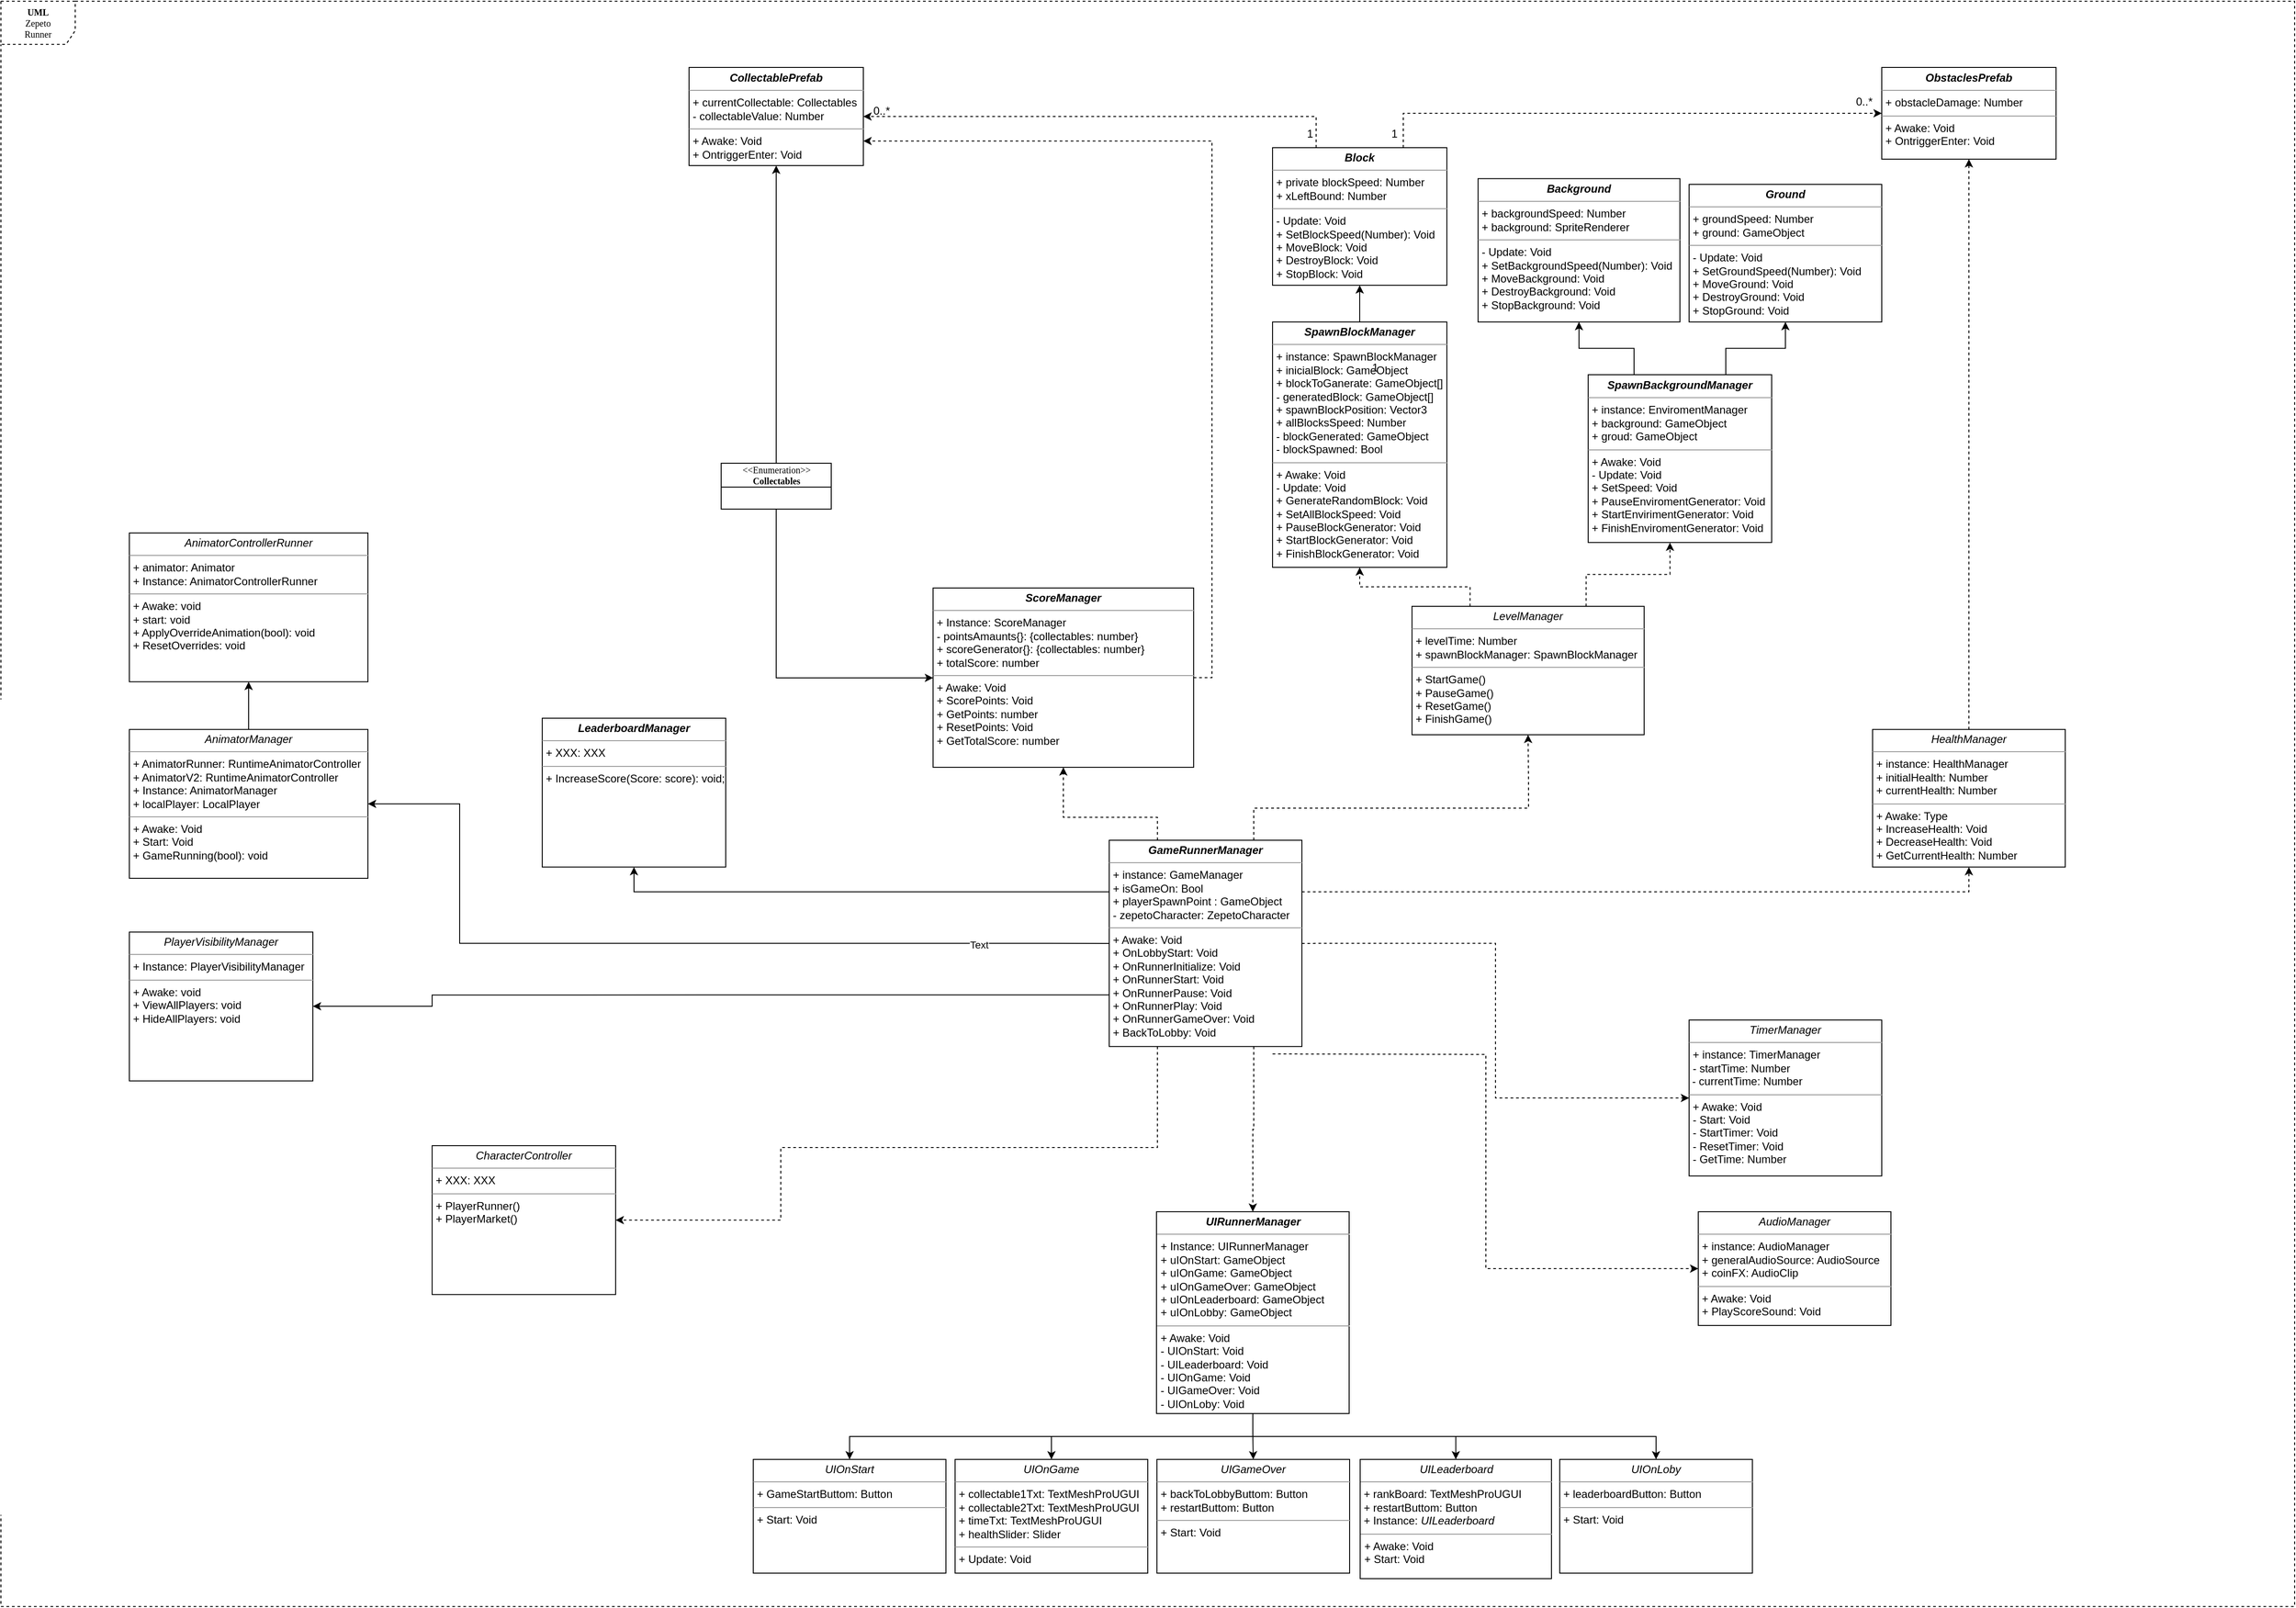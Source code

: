 <mxfile version="23.1.1" type="github">
  <diagram name="Page-1" id="c4acf3e9-155e-7222-9cf6-157b1a14988f">
    <mxGraphModel dx="-1710" dy="1550" grid="1" gridSize="10" guides="1" tooltips="1" connect="1" arrows="1" fold="1" page="1" pageScale="1" pageWidth="850" pageHeight="1100" background="none" math="0" shadow="0">
      <root>
        <mxCell id="0" />
        <mxCell id="1" parent="0" />
        <mxCell id="GupG032LTICQ5mWg50Us-48" value="&lt;b&gt;&lt;font style=&quot;font-size: 10px;&quot;&gt;UML&lt;/font&gt;&lt;/b&gt;&lt;br&gt;Zepeto&lt;br&gt;Runner" style="shape=umlFrame;whiteSpace=wrap;html=1;rounded=0;shadow=0;comic=0;labelBackgroundColor=none;strokeWidth=1;fontFamily=Verdana;fontSize=10;align=center;width=81;height=47;dashed=1;" parent="1" vertex="1">
          <mxGeometry x="3180" y="-589.63" width="2500" height="1750" as="geometry" />
        </mxCell>
        <mxCell id="GupG032LTICQ5mWg50Us-103" style="edgeStyle=orthogonalEdgeStyle;rounded=0;orthogonalLoop=1;jettySize=auto;html=1;exitX=0.5;exitY=0;exitDx=0;exitDy=0;entryX=0.5;entryY=1;entryDx=0;entryDy=0;" parent="1" source="GupG032LTICQ5mWg50Us-50" target="GupG032LTICQ5mWg50Us-51" edge="1">
          <mxGeometry relative="1" as="geometry" />
        </mxCell>
        <mxCell id="GupG032LTICQ5mWg50Us-50" value="&lt;p style=&quot;margin:0px;margin-top:4px;text-align:center;&quot;&gt;&lt;i&gt;&lt;b&gt;SpawnBlockManager&lt;/b&gt;&lt;/i&gt;&lt;/p&gt;&lt;hr size=&quot;1&quot;&gt;&lt;p style=&quot;margin:0px;margin-left:4px;&quot;&gt;+ instance: SpawnBlockManager&lt;br&gt;+ inicialBlock: GameObject&lt;/p&gt;&lt;p style=&quot;margin:0px;margin-left:4px;&quot;&gt;+ blockToGanerate: GameObject[]&lt;/p&gt;&lt;p style=&quot;margin:0px;margin-left:4px;&quot;&gt;- generatedBlock: GameObject[]&lt;/p&gt;&lt;p style=&quot;margin:0px;margin-left:4px;&quot;&gt;+ spawnBlockPosition: Vector3&lt;/p&gt;&lt;p style=&quot;margin:0px;margin-left:4px;&quot;&gt;+ allBlocksSpeed: Number&lt;/p&gt;&lt;p style=&quot;margin:0px;margin-left:4px;&quot;&gt;- blockGenerated: GameObject&lt;/p&gt;&lt;p style=&quot;margin:0px;margin-left:4px;&quot;&gt;- blockSpawned: Bool&lt;/p&gt;&lt;hr size=&quot;1&quot;&gt;&lt;p style=&quot;margin:0px;margin-left:4px;&quot;&gt;+ Awake: Void&lt;/p&gt;&lt;p style=&quot;margin:0px;margin-left:4px;&quot;&gt;- Update: Void&lt;/p&gt;&lt;p style=&quot;margin:0px;margin-left:4px;&quot;&gt;+ GenerateRandomBlock: Void&lt;/p&gt;&lt;p style=&quot;margin:0px;margin-left:4px;&quot;&gt;+ SetAllBlockSpeed: Void&lt;br&gt;+ PauseBlockGenerator: Void&lt;/p&gt;&lt;p style=&quot;margin:0px;margin-left:4px;&quot;&gt;+ StartBlockGenerator: Void&lt;/p&gt;&lt;p style=&quot;margin:0px;margin-left:4px;&quot;&gt;+ FinishBlockGenerator: Void&lt;/p&gt;" style="verticalAlign=top;align=left;overflow=fill;fontSize=12;fontFamily=Helvetica;html=1;rounded=0;shadow=0;comic=0;labelBackgroundColor=none;strokeWidth=1" parent="1" vertex="1">
          <mxGeometry x="4566" y="-240" width="190" height="267.5" as="geometry" />
        </mxCell>
        <mxCell id="GupG032LTICQ5mWg50Us-51" value="&lt;p style=&quot;margin:0px;margin-top:4px;text-align:center;&quot;&gt;&lt;i&gt;&lt;b&gt;Block&lt;/b&gt;&lt;/i&gt;&lt;/p&gt;&lt;hr size=&quot;1&quot;&gt;&lt;p style=&quot;margin:0px;margin-left:4px;&quot;&gt;+ private blockSpeed: Number&lt;/p&gt;&lt;p style=&quot;margin:0px;margin-left:4px;&quot;&gt;+ xLeftBound: Number&lt;/p&gt;&lt;hr size=&quot;1&quot;&gt;&lt;p style=&quot;margin:0px;margin-left:4px;&quot;&gt;- Update: Void&lt;br&gt;+ SetBlockSpeed(Number): Void&lt;/p&gt;&lt;p style=&quot;margin:0px;margin-left:4px;&quot;&gt;+ MoveBlock: Void&lt;/p&gt;&lt;p style=&quot;margin:0px;margin-left:4px;&quot;&gt;+ DestroyBlock: Void&lt;/p&gt;&lt;p style=&quot;margin:0px;margin-left:4px;&quot;&gt;+ StopBlock: Void&lt;/p&gt;" style="verticalAlign=top;align=left;overflow=fill;fontSize=12;fontFamily=Helvetica;html=1;rounded=0;shadow=0;comic=0;labelBackgroundColor=none;strokeWidth=1" parent="1" vertex="1">
          <mxGeometry x="4566" y="-430" width="190" height="150" as="geometry" />
        </mxCell>
        <mxCell id="GupG032LTICQ5mWg50Us-52" style="edgeStyle=orthogonalEdgeStyle;rounded=0;orthogonalLoop=1;jettySize=auto;html=1;entryX=0.5;entryY=1;entryDx=0;entryDy=0;exitX=0.25;exitY=0;exitDx=0;exitDy=0;horizontal=1;dashed=1;" parent="1" source="GupG032LTICQ5mWg50Us-60" target="GupG032LTICQ5mWg50Us-61" edge="1">
          <mxGeometry relative="1" as="geometry">
            <mxPoint x="4392.5" y="384.5" as="targetPoint" />
            <Array as="points">
              <mxPoint x="4441" y="300" />
              <mxPoint x="4338" y="300" />
            </Array>
          </mxGeometry>
        </mxCell>
        <mxCell id="GupG032LTICQ5mWg50Us-53" style="edgeStyle=orthogonalEdgeStyle;rounded=0;orthogonalLoop=1;jettySize=auto;html=1;horizontal=1;dashed=1;exitX=1;exitY=0.5;exitDx=0;exitDy=0;" parent="1" source="GupG032LTICQ5mWg50Us-60" target="GupG032LTICQ5mWg50Us-66" edge="1">
          <mxGeometry relative="1" as="geometry" />
        </mxCell>
        <mxCell id="GupG032LTICQ5mWg50Us-54" style="edgeStyle=orthogonalEdgeStyle;rounded=0;orthogonalLoop=1;jettySize=auto;html=1;exitX=1;exitY=0.25;exitDx=0;exitDy=0;horizontal=1;dashed=1;entryX=0.5;entryY=1;entryDx=0;entryDy=0;" parent="1" source="GupG032LTICQ5mWg50Us-60" target="GupG032LTICQ5mWg50Us-72" edge="1">
          <mxGeometry relative="1" as="geometry" />
        </mxCell>
        <mxCell id="GupG032LTICQ5mWg50Us-55" style="edgeStyle=orthogonalEdgeStyle;rounded=0;orthogonalLoop=1;jettySize=auto;html=1;horizontal=1;dashed=1;exitX=1;exitY=0.75;exitDx=0;exitDy=0;entryX=0;entryY=0.5;entryDx=0;entryDy=0;" parent="1" target="GupG032LTICQ5mWg50Us-67" edge="1">
          <mxGeometry relative="1" as="geometry">
            <mxPoint x="4566" y="558.0" as="sourcePoint" />
            <mxPoint x="4998" y="789.88" as="targetPoint" />
            <Array as="points" />
          </mxGeometry>
        </mxCell>
        <mxCell id="GupG032LTICQ5mWg50Us-56" style="edgeStyle=orthogonalEdgeStyle;rounded=0;orthogonalLoop=1;jettySize=auto;html=1;horizontal=1;dashed=1;exitX=0.75;exitY=1;exitDx=0;exitDy=0;" parent="1" source="GupG032LTICQ5mWg50Us-60" target="GupG032LTICQ5mWg50Us-65" edge="1">
          <mxGeometry relative="1" as="geometry" />
        </mxCell>
        <mxCell id="GupG032LTICQ5mWg50Us-57" style="edgeStyle=orthogonalEdgeStyle;rounded=0;orthogonalLoop=1;jettySize=auto;html=1;exitX=0.75;exitY=0;exitDx=0;exitDy=0;entryX=0.446;entryY=1.001;entryDx=0;entryDy=0;dashed=1;entryPerimeter=0;" parent="1" source="GupG032LTICQ5mWg50Us-92" target="GupG032LTICQ5mWg50Us-82" edge="1">
          <mxGeometry relative="1" as="geometry" />
        </mxCell>
        <mxCell id="GupG032LTICQ5mWg50Us-59" style="edgeStyle=orthogonalEdgeStyle;rounded=0;orthogonalLoop=1;jettySize=auto;html=1;entryX=0.5;entryY=1;entryDx=0;entryDy=0;dashed=1;exitX=0.75;exitY=0;exitDx=0;exitDy=0;" parent="1" source="GupG032LTICQ5mWg50Us-60" target="GupG032LTICQ5mWg50Us-92" edge="1">
          <mxGeometry relative="1" as="geometry">
            <Array as="points">
              <mxPoint x="4546" y="290" />
              <mxPoint x="4845" y="290" />
              <mxPoint x="4845" y="260" />
            </Array>
            <mxPoint x="4676" y="352.5" as="targetPoint" />
          </mxGeometry>
        </mxCell>
        <mxCell id="GupG032LTICQ5mWg50Us-114" style="edgeStyle=orthogonalEdgeStyle;rounded=0;orthogonalLoop=1;jettySize=auto;html=1;exitX=0;exitY=0.25;exitDx=0;exitDy=0;entryX=0.5;entryY=1;entryDx=0;entryDy=0;" parent="1" source="GupG032LTICQ5mWg50Us-60" target="GupG032LTICQ5mWg50Us-112" edge="1">
          <mxGeometry relative="1" as="geometry" />
        </mxCell>
        <mxCell id="tQqFk8mdhejz9aMRnaxQ-1" style="edgeStyle=orthogonalEdgeStyle;rounded=0;orthogonalLoop=1;jettySize=auto;html=1;entryX=1;entryY=0.5;entryDx=0;entryDy=0;exitX=0;exitY=0.5;exitDx=0;exitDy=0;" edge="1" parent="1" source="GupG032LTICQ5mWg50Us-60" target="GupG032LTICQ5mWg50Us-89">
          <mxGeometry relative="1" as="geometry">
            <Array as="points">
              <mxPoint x="3680" y="437" />
              <mxPoint x="3680" y="285" />
            </Array>
          </mxGeometry>
        </mxCell>
        <mxCell id="tQqFk8mdhejz9aMRnaxQ-4" value="Text" style="edgeLabel;html=1;align=center;verticalAlign=middle;resizable=0;points=[];" vertex="1" connectable="0" parent="tQqFk8mdhejz9aMRnaxQ-1">
          <mxGeometry x="-0.703" y="1" relative="1" as="geometry">
            <mxPoint as="offset" />
          </mxGeometry>
        </mxCell>
        <mxCell id="tQqFk8mdhejz9aMRnaxQ-3" style="edgeStyle=orthogonalEdgeStyle;rounded=0;orthogonalLoop=1;jettySize=auto;html=1;exitX=0;exitY=0.75;exitDx=0;exitDy=0;" edge="1" parent="1" source="GupG032LTICQ5mWg50Us-60" target="tQqFk8mdhejz9aMRnaxQ-2">
          <mxGeometry relative="1" as="geometry">
            <Array as="points">
              <mxPoint x="3650" y="494" />
              <mxPoint x="3650" y="506" />
            </Array>
          </mxGeometry>
        </mxCell>
        <mxCell id="GupG032LTICQ5mWg50Us-60" value="&lt;p style=&quot;margin:0px;margin-top:4px;text-align:center;&quot;&gt;&lt;i&gt;&lt;b&gt;GameRunnerManager&lt;/b&gt;&lt;/i&gt;&lt;/p&gt;&lt;hr size=&quot;1&quot;&gt;&lt;p style=&quot;margin:0px;margin-left:4px;&quot;&gt;+ instance: GameManager&lt;br&gt;+ isGameOn: Bool&lt;/p&gt;&lt;p style=&quot;margin:0px;margin-left:4px;&quot;&gt;+ playerSpawnPoint : GameObject&lt;/p&gt;&lt;p style=&quot;margin:0px;margin-left:4px;&quot;&gt;- zepetoCharacter: ZepetoCharacter&amp;nbsp;&lt;/p&gt;&lt;hr size=&quot;1&quot;&gt;&lt;p style=&quot;margin:0px;margin-left:4px;&quot;&gt;+ Awake: Void&lt;/p&gt;&lt;p style=&quot;margin:0px;margin-left:4px;&quot;&gt;+ OnLobbyStart: Void&lt;/p&gt;&lt;p style=&quot;margin:0px;margin-left:4px;&quot;&gt;+ OnRunnerInitialize: Void&lt;/p&gt;&lt;p style=&quot;margin:0px;margin-left:4px;&quot;&gt;+ OnRunnerStart: Void&lt;/p&gt;&lt;p style=&quot;margin:0px;margin-left:4px;&quot;&gt;+ OnRunnerPause: Void&lt;br&gt;&lt;/p&gt;&lt;p style=&quot;margin:0px;margin-left:4px;&quot;&gt;+ OnRunnerPlay: Void&lt;/p&gt;&lt;p style=&quot;margin:0px;margin-left:4px;&quot;&gt;+ OnRunnerGameOver: Void&lt;br&gt;+ BackToLobby: Void&lt;/p&gt;" style="verticalAlign=top;align=left;overflow=fill;fontSize=12;fontFamily=Helvetica;html=1;rounded=0;shadow=0;comic=0;labelBackgroundColor=none;strokeWidth=1" parent="1" vertex="1">
          <mxGeometry x="4388" y="325" width="210" height="224.88" as="geometry" />
        </mxCell>
        <mxCell id="GupG032LTICQ5mWg50Us-61" value="&lt;p style=&quot;margin:0px;margin-top:4px;text-align:center;&quot;&gt;&lt;i&gt;&lt;b&gt;ScoreManager&lt;/b&gt;&lt;/i&gt;&lt;/p&gt;&lt;hr size=&quot;1&quot;&gt;&lt;p style=&quot;margin:0px;margin-left:4px;&quot;&gt;+ Instance: ScoreManager&lt;/p&gt;&lt;p style=&quot;margin:0px;margin-left:4px;&quot;&gt;- pointsAmaunts{}: {collectables: number}&lt;br&gt;+ scoreGenerator{}: {collectables: number}&lt;/p&gt;&lt;p style=&quot;margin:0px;margin-left:4px;&quot;&gt;+ totalScore: number&lt;/p&gt;&lt;hr size=&quot;1&quot;&gt;&lt;p style=&quot;margin:0px;margin-left:4px;&quot;&gt;+ Awake: Void&lt;br&gt;+ ScorePoints: Void&lt;/p&gt;&lt;p style=&quot;margin:0px;margin-left:4px;&quot;&gt;+ GetPoints: number&lt;/p&gt;&lt;p style=&quot;margin:0px;margin-left:4px;&quot;&gt;+ ResetPoints: Void&lt;/p&gt;&lt;p style=&quot;margin:0px;margin-left:4px;&quot;&gt;+ GetTotalScore: number&lt;/p&gt;&lt;p style=&quot;margin:0px;margin-left:4px;&quot;&gt;&lt;br&gt;&lt;/p&gt;" style="verticalAlign=top;align=left;overflow=fill;fontSize=12;fontFamily=Helvetica;html=1;rounded=0;shadow=0;comic=0;labelBackgroundColor=none;strokeWidth=1" parent="1" vertex="1">
          <mxGeometry x="4196" y="50" width="284" height="195.5" as="geometry" />
        </mxCell>
        <mxCell id="GupG032LTICQ5mWg50Us-62" value="" style="edgeStyle=orthogonalEdgeStyle;rounded=0;orthogonalLoop=1;jettySize=auto;html=1;entryX=1;entryY=0.75;entryDx=0;entryDy=0;exitX=1;exitY=0.5;exitDx=0;exitDy=0;dashed=1;" parent="1" source="GupG032LTICQ5mWg50Us-61" target="GupG032LTICQ5mWg50Us-64" edge="1">
          <mxGeometry relative="1" as="geometry" />
        </mxCell>
        <mxCell id="GupG032LTICQ5mWg50Us-63" style="edgeStyle=orthogonalEdgeStyle;rounded=0;orthogonalLoop=1;jettySize=auto;html=1;dashed=1;exitX=0.25;exitY=0;exitDx=0;exitDy=0;entryX=1;entryY=0.5;entryDx=0;entryDy=0;" parent="1" source="GupG032LTICQ5mWg50Us-51" target="GupG032LTICQ5mWg50Us-64" edge="1">
          <mxGeometry relative="1" as="geometry">
            <mxPoint x="4289" y="-493.5" as="targetPoint" />
          </mxGeometry>
        </mxCell>
        <mxCell id="GupG032LTICQ5mWg50Us-64" value="&lt;p style=&quot;margin:0px;margin-top:4px;text-align:center;&quot;&gt;&lt;i&gt;&lt;b&gt;CollectablePrefab&lt;/b&gt;&lt;/i&gt;&lt;/p&gt;&lt;hr size=&quot;1&quot;&gt;&lt;p style=&quot;margin:0px;margin-left:4px;&quot;&gt;+ currentCollectable: Collectables&lt;/p&gt;&lt;p style=&quot;margin:0px;margin-left:4px;&quot;&gt;-&amp;nbsp;&lt;span style=&quot;background-color: initial;&quot;&gt;collectableValue: Number&lt;/span&gt;&lt;/p&gt;&lt;hr size=&quot;1&quot;&gt;&lt;p style=&quot;margin:0px;margin-left:4px;&quot;&gt;+ Awake: Void&lt;/p&gt;&lt;p style=&quot;margin:0px;margin-left:4px;&quot;&gt;+ OntriggerEnter: Void&lt;/p&gt;" style="verticalAlign=top;align=left;overflow=fill;fontSize=12;fontFamily=Helvetica;html=1;rounded=0;shadow=0;comic=0;labelBackgroundColor=none;strokeWidth=1" parent="1" vertex="1">
          <mxGeometry x="3930" y="-517.5" width="190" height="107" as="geometry" />
        </mxCell>
        <mxCell id="GupG032LTICQ5mWg50Us-97" style="edgeStyle=orthogonalEdgeStyle;rounded=0;orthogonalLoop=1;jettySize=auto;html=1;exitX=0.5;exitY=1;exitDx=0;exitDy=0;" parent="1" source="GupG032LTICQ5mWg50Us-65" target="GupG032LTICQ5mWg50Us-94" edge="1">
          <mxGeometry relative="1" as="geometry" />
        </mxCell>
        <mxCell id="GupG032LTICQ5mWg50Us-98" style="edgeStyle=orthogonalEdgeStyle;rounded=0;orthogonalLoop=1;jettySize=auto;html=1;exitX=0.5;exitY=1;exitDx=0;exitDy=0;" parent="1" source="GupG032LTICQ5mWg50Us-65" target="GupG032LTICQ5mWg50Us-95" edge="1">
          <mxGeometry relative="1" as="geometry" />
        </mxCell>
        <mxCell id="GupG032LTICQ5mWg50Us-99" style="edgeStyle=orthogonalEdgeStyle;rounded=0;orthogonalLoop=1;jettySize=auto;html=1;entryX=0.5;entryY=0;entryDx=0;entryDy=0;exitX=0.5;exitY=1;exitDx=0;exitDy=0;" parent="1" source="GupG032LTICQ5mWg50Us-65" target="GupG032LTICQ5mWg50Us-96" edge="1">
          <mxGeometry relative="1" as="geometry" />
        </mxCell>
        <mxCell id="6AlwCyzvrdHu1JEAtHcY-3" style="edgeStyle=orthogonalEdgeStyle;rounded=0;orthogonalLoop=1;jettySize=auto;html=1;exitX=0.5;exitY=1;exitDx=0;exitDy=0;" parent="1" source="GupG032LTICQ5mWg50Us-65" target="6AlwCyzvrdHu1JEAtHcY-1" edge="1">
          <mxGeometry relative="1" as="geometry" />
        </mxCell>
        <mxCell id="6AlwCyzvrdHu1JEAtHcY-4" style="edgeStyle=orthogonalEdgeStyle;rounded=0;orthogonalLoop=1;jettySize=auto;html=1;exitX=0.5;exitY=1;exitDx=0;exitDy=0;" parent="1" source="GupG032LTICQ5mWg50Us-65" target="6AlwCyzvrdHu1JEAtHcY-2" edge="1">
          <mxGeometry relative="1" as="geometry" />
        </mxCell>
        <mxCell id="GupG032LTICQ5mWg50Us-65" value="&lt;p style=&quot;margin:0px;margin-top:4px;text-align:center;&quot;&gt;&lt;i&gt;&lt;b&gt;UIRunnerManager&lt;/b&gt;&lt;/i&gt;&lt;/p&gt;&lt;hr size=&quot;1&quot;&gt;&lt;p style=&quot;margin:0px;margin-left:4px;&quot;&gt;+ Instance: UIRunnerManager&lt;/p&gt;&lt;p style=&quot;margin:0px;margin-left:4px;&quot;&gt;+ uIOnStart: GameObject&lt;br&gt;+ uIOnGame: GameObject&lt;br&gt;&lt;/p&gt;&lt;p style=&quot;margin:0px;margin-left:4px;&quot;&gt;+ uIOnGameOver: GameObject&lt;br&gt;&lt;/p&gt;&lt;p style=&quot;margin:0px;margin-left:4px;&quot;&gt;+ uIOnLeaderboard: GameObject&lt;br&gt;&lt;/p&gt;&lt;p style=&quot;margin:0px;margin-left:4px;&quot;&gt;+ uIOnLobby: GameObject&lt;br&gt;&lt;/p&gt;&lt;hr size=&quot;1&quot;&gt;&lt;p style=&quot;margin:0px;margin-left:4px;&quot;&gt;+ Awake: Void&lt;br&gt;&lt;/p&gt;&lt;p style=&quot;margin:0px;margin-left:4px;&quot;&gt;- UIOnStart: Void&lt;/p&gt;&lt;p style=&quot;margin:0px;margin-left:4px;&quot;&gt;- UILeaderboard: Void&lt;/p&gt;&lt;p style=&quot;margin:0px;margin-left:4px;&quot;&gt;- UIOnGame: Void&lt;/p&gt;&lt;p style=&quot;margin:0px;margin-left:4px;&quot;&gt;- UIGameOver: Void&lt;br&gt;&lt;/p&gt;&lt;p style=&quot;margin:0px;margin-left:4px;&quot;&gt;- UIOnLoby: Void&lt;/p&gt;" style="verticalAlign=top;align=left;overflow=fill;fontSize=12;fontFamily=Helvetica;html=1;rounded=0;shadow=0;comic=0;labelBackgroundColor=none;strokeWidth=1" parent="1" vertex="1">
          <mxGeometry x="4439.5" y="730" width="210" height="220" as="geometry" />
        </mxCell>
        <mxCell id="GupG032LTICQ5mWg50Us-66" value="&lt;p style=&quot;margin:0px;margin-top:4px;text-align:center;&quot;&gt;&lt;i&gt;TimerManager&lt;/i&gt;&lt;/p&gt;&lt;hr size=&quot;1&quot;&gt;&lt;p style=&quot;margin:0px;margin-left:4px;&quot;&gt;+ instance: TimerManager&lt;/p&gt;&lt;p style=&quot;margin:0px;margin-left:4px;&quot;&gt;- startTime: Number&lt;br&gt;&lt;/p&gt;&amp;nbsp;- currentTime: Number&lt;br&gt;&lt;hr size=&quot;1&quot;&gt;&lt;p style=&quot;margin:0px;margin-left:4px;&quot;&gt;+ Awake: Void&lt;br&gt;- Start: Void&lt;/p&gt;&lt;p style=&quot;margin:0px;margin-left:4px;&quot;&gt;- StartTimer: Void&lt;/p&gt;&lt;p style=&quot;margin:0px;margin-left:4px;&quot;&gt;- ResetTimer: Void&lt;/p&gt;&lt;p style=&quot;margin:0px;margin-left:4px;&quot;&gt;- GetTime: Number&lt;/p&gt;" style="verticalAlign=top;align=left;overflow=fill;fontSize=12;fontFamily=Helvetica;html=1;rounded=0;shadow=0;comic=0;labelBackgroundColor=none;strokeWidth=1" parent="1" vertex="1">
          <mxGeometry x="5020" y="521" width="210" height="170" as="geometry" />
        </mxCell>
        <mxCell id="GupG032LTICQ5mWg50Us-67" value="&lt;p style=&quot;margin:0px;margin-top:4px;text-align:center;&quot;&gt;&lt;i&gt;AudioManager&lt;/i&gt;&lt;/p&gt;&lt;hr size=&quot;1&quot;&gt;&lt;p style=&quot;margin:0px;margin-left:4px;&quot;&gt;+ instance: AudioManager&lt;br&gt;+ generalAudioSource: AudioSource&lt;/p&gt;&lt;p style=&quot;margin:0px;margin-left:4px;&quot;&gt;+ coinFX: AudioClip&lt;/p&gt;&lt;hr size=&quot;1&quot;&gt;&lt;p style=&quot;margin:0px;margin-left:4px;&quot;&gt;+ Awake: Void&lt;/p&gt;&lt;p style=&quot;margin:0px;margin-left:4px;&quot;&gt;+ PlayScoreSound: Void&lt;/p&gt;" style="verticalAlign=top;align=left;overflow=fill;fontSize=12;fontFamily=Helvetica;html=1;rounded=0;shadow=0;comic=0;labelBackgroundColor=none;strokeWidth=1" parent="1" vertex="1">
          <mxGeometry x="5030" y="730" width="210" height="124" as="geometry" />
        </mxCell>
        <mxCell id="GupG032LTICQ5mWg50Us-68" style="edgeStyle=orthogonalEdgeStyle;rounded=0;orthogonalLoop=1;jettySize=auto;html=1;exitX=0.5;exitY=1;exitDx=0;exitDy=0;" parent="1" source="GupG032LTICQ5mWg50Us-70" target="GupG032LTICQ5mWg50Us-61" edge="1">
          <mxGeometry relative="1" as="geometry">
            <Array as="points">
              <mxPoint x="4025" y="148" />
            </Array>
          </mxGeometry>
        </mxCell>
        <mxCell id="GupG032LTICQ5mWg50Us-69" style="edgeStyle=orthogonalEdgeStyle;rounded=0;orthogonalLoop=1;jettySize=auto;html=1;exitX=0.5;exitY=0;exitDx=0;exitDy=0;entryX=0.5;entryY=1;entryDx=0;entryDy=0;" parent="1" source="GupG032LTICQ5mWg50Us-70" target="GupG032LTICQ5mWg50Us-64" edge="1">
          <mxGeometry relative="1" as="geometry">
            <mxPoint x="3959" y="-155.5" as="targetPoint" />
            <Array as="points" />
          </mxGeometry>
        </mxCell>
        <mxCell id="GupG032LTICQ5mWg50Us-70" value="&amp;lt;&amp;lt;Enumeration&amp;gt;&amp;gt;&lt;br&gt;&lt;b&gt;Collectables&lt;/b&gt;" style="swimlane;html=1;fontStyle=0;childLayout=stackLayout;horizontal=1;startSize=26;fillColor=none;horizontalStack=0;resizeParent=1;resizeLast=0;collapsible=1;marginBottom=0;swimlaneFillColor=#ffffff;rounded=0;shadow=0;comic=0;labelBackgroundColor=none;strokeWidth=1;fontFamily=Verdana;fontSize=10;align=center;" parent="1" vertex="1">
          <mxGeometry x="3965" y="-86" width="120" height="50" as="geometry">
            <mxRectangle x="2160" y="80" width="140" height="40" as="alternateBounds" />
          </mxGeometry>
        </mxCell>
        <mxCell id="GupG032LTICQ5mWg50Us-71" style="edgeStyle=orthogonalEdgeStyle;rounded=0;orthogonalLoop=1;jettySize=auto;html=1;entryX=0.5;entryY=1;entryDx=0;entryDy=0;dashed=1;" parent="1" source="GupG032LTICQ5mWg50Us-72" target="GupG032LTICQ5mWg50Us-76" edge="1">
          <mxGeometry relative="1" as="geometry">
            <mxPoint x="4996" y="12.5" as="sourcePoint" />
          </mxGeometry>
        </mxCell>
        <mxCell id="GupG032LTICQ5mWg50Us-72" value="&lt;p style=&quot;margin:0px;margin-top:4px;text-align:center;&quot;&gt;&lt;i&gt;HealthManager&lt;/i&gt;&lt;/p&gt;&lt;hr size=&quot;1&quot;&gt;&lt;p style=&quot;border-color: var(--border-color); margin: 0px 0px 0px 4px;&quot;&gt;+ instance: HealthManager&lt;br style=&quot;border-color: var(--border-color);&quot;&gt;+ initialHealth: Number&lt;/p&gt;&lt;p style=&quot;border-color: var(--border-color); margin: 0px 0px 0px 4px;&quot;&gt;+ currentHealth: Number&lt;/p&gt;&lt;hr style=&quot;border-color: var(--border-color);&quot; size=&quot;1&quot;&gt;&lt;p style=&quot;border-color: var(--border-color); margin: 0px 0px 0px 4px;&quot;&gt;+ Awake: Type&lt;br style=&quot;border-color: var(--border-color);&quot;&gt;+ IncreaseHealth: Void&lt;/p&gt;&lt;p style=&quot;border-color: var(--border-color); margin: 0px 0px 0px 4px;&quot;&gt;+ DecreaseHealth: Void&lt;/p&gt;&lt;p style=&quot;border-color: var(--border-color); margin: 0px 0px 0px 4px;&quot;&gt;+ GetCurrentHealth: Number&lt;/p&gt;" style="verticalAlign=top;align=left;overflow=fill;fontSize=12;fontFamily=Helvetica;html=1;rounded=0;shadow=0;comic=0;labelBackgroundColor=none;strokeWidth=1" parent="1" vertex="1">
          <mxGeometry x="5220" y="204.24" width="210" height="150" as="geometry" />
        </mxCell>
        <mxCell id="GupG032LTICQ5mWg50Us-73" value="0..*" style="text;html=1;strokeColor=none;fillColor=none;align=center;verticalAlign=middle;whiteSpace=wrap;rounded=0;" parent="1" vertex="1">
          <mxGeometry x="5202" y="-487.5" width="18" height="15" as="geometry" />
        </mxCell>
        <mxCell id="GupG032LTICQ5mWg50Us-74" value="1" style="text;html=1;strokeColor=none;fillColor=none;align=center;verticalAlign=middle;whiteSpace=wrap;rounded=0;" parent="1" vertex="1">
          <mxGeometry x="4669" y="-197.5" width="18" height="15" as="geometry" />
        </mxCell>
        <mxCell id="GupG032LTICQ5mWg50Us-75" style="edgeStyle=orthogonalEdgeStyle;rounded=0;orthogonalLoop=1;jettySize=auto;html=1;dashed=1;exitX=0.75;exitY=0;exitDx=0;exitDy=0;entryX=0;entryY=0.5;entryDx=0;entryDy=0;" parent="1" source="GupG032LTICQ5mWg50Us-51" target="GupG032LTICQ5mWg50Us-76" edge="1">
          <mxGeometry relative="1" as="geometry" />
        </mxCell>
        <mxCell id="GupG032LTICQ5mWg50Us-76" value="&lt;p style=&quot;margin:0px;margin-top:4px;text-align:center;&quot;&gt;&lt;i&gt;&lt;b&gt;ObstaclesPrefab&lt;/b&gt;&lt;/i&gt;&lt;/p&gt;&lt;hr size=&quot;1&quot;&gt;&lt;p style=&quot;margin:0px;margin-left:4px;&quot;&gt;+ obstacleDamage: Number&lt;/p&gt;&lt;hr size=&quot;1&quot;&gt;&lt;p style=&quot;margin:0px;margin-left:4px;&quot;&gt;+ Awake: Void&lt;/p&gt;&lt;p style=&quot;margin:0px;margin-left:4px;&quot;&gt;+ OntriggerEnter: Void&lt;/p&gt;" style="verticalAlign=top;align=left;overflow=fill;fontSize=12;fontFamily=Helvetica;html=1;rounded=0;shadow=0;comic=0;labelBackgroundColor=none;strokeWidth=1" parent="1" vertex="1">
          <mxGeometry x="5230" y="-517.5" width="190" height="100" as="geometry" />
        </mxCell>
        <mxCell id="GupG032LTICQ5mWg50Us-77" value="1" style="text;html=1;strokeColor=none;fillColor=none;align=center;verticalAlign=middle;whiteSpace=wrap;rounded=0;" parent="1" vertex="1">
          <mxGeometry x="4690" y="-452.5" width="18" height="15" as="geometry" />
        </mxCell>
        <mxCell id="GupG032LTICQ5mWg50Us-78" value="0..*" style="text;html=1;strokeColor=none;fillColor=none;align=center;verticalAlign=middle;whiteSpace=wrap;rounded=0;" parent="1" vertex="1">
          <mxGeometry x="4131" y="-477.5" width="18" height="15" as="geometry" />
        </mxCell>
        <mxCell id="GupG032LTICQ5mWg50Us-79" value="1" style="text;html=1;strokeColor=none;fillColor=none;align=center;verticalAlign=middle;whiteSpace=wrap;rounded=0;" parent="1" vertex="1">
          <mxGeometry x="4598" y="-452.5" width="18" height="15" as="geometry" />
        </mxCell>
        <mxCell id="GupG032LTICQ5mWg50Us-80" style="edgeStyle=orthogonalEdgeStyle;rounded=0;orthogonalLoop=1;jettySize=auto;html=1;entryX=0.5;entryY=1;entryDx=0;entryDy=0;exitX=0.25;exitY=0;exitDx=0;exitDy=0;" parent="1" source="GupG032LTICQ5mWg50Us-82" target="GupG032LTICQ5mWg50Us-83" edge="1">
          <mxGeometry relative="1" as="geometry" />
        </mxCell>
        <mxCell id="GupG032LTICQ5mWg50Us-81" style="edgeStyle=orthogonalEdgeStyle;rounded=0;orthogonalLoop=1;jettySize=auto;html=1;exitX=0.75;exitY=0;exitDx=0;exitDy=0;" parent="1" source="GupG032LTICQ5mWg50Us-82" target="GupG032LTICQ5mWg50Us-84" edge="1">
          <mxGeometry relative="1" as="geometry" />
        </mxCell>
        <mxCell id="GupG032LTICQ5mWg50Us-82" value="&lt;p style=&quot;margin: 4px 0px 0px; text-align: center;&quot;&gt;&lt;i&gt;&lt;b&gt;SpawnBackgroundManager&lt;/b&gt;&lt;/i&gt;&lt;/p&gt;&lt;hr size=&quot;1&quot;&gt;&lt;p style=&quot;margin:0px;margin-left:4px;&quot;&gt;+ instance: EnviromentManager&lt;br&gt;+ background: GameObject&lt;/p&gt;&lt;p style=&quot;margin:0px;margin-left:4px;&quot;&gt;+ groud: GameObject&lt;/p&gt;&lt;hr size=&quot;1&quot;&gt;&lt;p style=&quot;margin:0px;margin-left:4px;&quot;&gt;+ Awake: Void&lt;/p&gt;&lt;p style=&quot;margin:0px;margin-left:4px;&quot;&gt;- Update: Void&lt;/p&gt;&lt;p style=&quot;border-color: var(--border-color); margin: 0px 0px 0px 4px;&quot;&gt;+ SetSpeed: Void&lt;br style=&quot;border-color: var(--border-color);&quot;&gt;+ PauseEnviromentGenerator: Void&lt;/p&gt;&lt;p style=&quot;border-color: var(--border-color); margin: 0px 0px 0px 4px;&quot;&gt;+ StartEnvirimentGenerator: Void&lt;/p&gt;&lt;p style=&quot;border-color: var(--border-color); margin: 0px 0px 0px 4px;&quot;&gt;+ FinishEnviromentGenerator: Void&lt;/p&gt;" style="verticalAlign=top;align=left;overflow=fill;fontSize=12;fontFamily=Helvetica;html=1;rounded=0;shadow=0;comic=0;labelBackgroundColor=none;strokeWidth=1" parent="1" vertex="1">
          <mxGeometry x="4910" y="-182.5" width="200" height="182.88" as="geometry" />
        </mxCell>
        <mxCell id="GupG032LTICQ5mWg50Us-83" value="&lt;p style=&quot;margin: 4px 0px 0px; text-align: center;&quot;&gt;&lt;i&gt;&lt;b&gt;Background&lt;/b&gt;&lt;/i&gt;&lt;/p&gt;&lt;hr size=&quot;1&quot;&gt;&lt;p style=&quot;margin:0px;margin-left:4px;&quot;&gt;+ backgroundSpeed: Number&lt;/p&gt;&lt;p style=&quot;margin:0px;margin-left:4px;&quot;&gt;+ background: SpriteRenderer&lt;/p&gt;&lt;hr size=&quot;1&quot;&gt;&lt;p style=&quot;border-color: var(--border-color); margin: 0px 0px 0px 4px;&quot;&gt;- Update: Void&lt;br style=&quot;border-color: var(--border-color);&quot;&gt;+ SetBackgroundSpeed(Number): Void&lt;/p&gt;&lt;p style=&quot;border-color: var(--border-color); margin: 0px 0px 0px 4px;&quot;&gt;+ MoveBackground: Void&lt;/p&gt;&lt;p style=&quot;border-color: var(--border-color); margin: 0px 0px 0px 4px;&quot;&gt;+ DestroyBackground: Void&lt;/p&gt;&lt;p style=&quot;border-color: var(--border-color); margin: 0px 0px 0px 4px;&quot;&gt;+ StopBackground: Void&lt;/p&gt;" style="verticalAlign=top;align=left;overflow=fill;fontSize=12;fontFamily=Helvetica;html=1;rounded=0;shadow=0;comic=0;labelBackgroundColor=none;strokeWidth=1" parent="1" vertex="1">
          <mxGeometry x="4790" y="-396.25" width="220" height="156.25" as="geometry" />
        </mxCell>
        <mxCell id="GupG032LTICQ5mWg50Us-84" value="&lt;p style=&quot;margin: 4px 0px 0px; text-align: center;&quot;&gt;&lt;i&gt;&lt;b&gt;Ground&lt;/b&gt;&lt;/i&gt;&lt;/p&gt;&lt;hr size=&quot;1&quot;&gt;&lt;p style=&quot;margin:0px;margin-left:4px;&quot;&gt;+ groundSpeed: Number&lt;/p&gt;&lt;p style=&quot;margin:0px;margin-left:4px;&quot;&gt;+ ground: GameObject&lt;/p&gt;&lt;hr size=&quot;1&quot;&gt;&lt;p style=&quot;border-color: var(--border-color); margin: 0px 0px 0px 4px;&quot;&gt;- Update: Void&lt;br style=&quot;border-color: var(--border-color);&quot;&gt;+ SetGroundSpeed(Number): Void&lt;/p&gt;&lt;p style=&quot;border-color: var(--border-color); margin: 0px 0px 0px 4px;&quot;&gt;+ MoveGround: Void&lt;/p&gt;&lt;p style=&quot;border-color: var(--border-color); margin: 0px 0px 0px 4px;&quot;&gt;+ DestroyGround: Void&lt;/p&gt;&lt;p style=&quot;border-color: var(--border-color); margin: 0px 0px 0px 4px;&quot;&gt;+ StopGround: Void&lt;/p&gt;&lt;p style=&quot;margin:0px;margin-left:4px;&quot;&gt;&lt;br&gt;&lt;/p&gt;" style="verticalAlign=top;align=left;overflow=fill;fontSize=12;fontFamily=Helvetica;html=1;rounded=0;shadow=0;comic=0;labelBackgroundColor=none;strokeWidth=1" parent="1" vertex="1">
          <mxGeometry x="5020" y="-390" width="210" height="150" as="geometry" />
        </mxCell>
        <mxCell id="tQqFk8mdhejz9aMRnaxQ-6" style="edgeStyle=orthogonalEdgeStyle;rounded=0;orthogonalLoop=1;jettySize=auto;html=1;exitX=0.5;exitY=0;exitDx=0;exitDy=0;" edge="1" parent="1" source="GupG032LTICQ5mWg50Us-89" target="tQqFk8mdhejz9aMRnaxQ-5">
          <mxGeometry relative="1" as="geometry" />
        </mxCell>
        <mxCell id="GupG032LTICQ5mWg50Us-89" value="&lt;p style=&quot;margin:0px;margin-top:4px;text-align:center;&quot;&gt;&lt;i&gt;AnimatorManager&lt;/i&gt;&lt;/p&gt;&lt;hr size=&quot;1&quot;&gt;&lt;p style=&quot;border-color: var(--border-color); margin: 0px 0px 0px 4px;&quot;&gt;+ AnimatorRunner: RuntimeAnimatorController&lt;/p&gt;&lt;p style=&quot;border-color: var(--border-color); margin: 0px 0px 0px 4px;&quot;&gt;+ AnimatorV2: RuntimeAnimatorController&lt;/p&gt;&lt;p style=&quot;border-color: var(--border-color); margin: 0px 0px 0px 4px;&quot;&gt;+ Instance: AnimatorManager&lt;/p&gt;&lt;p style=&quot;border-color: var(--border-color); margin: 0px 0px 0px 4px;&quot;&gt;+ localPlayer: LocalPlayer&lt;/p&gt;&lt;hr style=&quot;border-color: var(--border-color);&quot; size=&quot;1&quot;&gt;&lt;p style=&quot;border-color: var(--border-color); margin: 0px 0px 0px 4px;&quot;&gt;+ Awake: Void&lt;br&gt;&lt;/p&gt;&lt;p style=&quot;border-color: var(--border-color); margin: 0px 0px 0px 4px;&quot;&gt;+ Start: Void&lt;/p&gt;&lt;p style=&quot;border-color: var(--border-color); margin: 0px 0px 0px 4px;&quot;&gt;+ GameRunning(bool): void&lt;/p&gt;&lt;div&gt;&lt;br&gt;&lt;/div&gt;" style="verticalAlign=top;align=left;overflow=fill;fontSize=12;fontFamily=Helvetica;html=1;rounded=0;shadow=0;comic=0;labelBackgroundColor=none;strokeWidth=1" parent="1" vertex="1">
          <mxGeometry x="3320" y="204.24" width="260" height="162.26" as="geometry" />
        </mxCell>
        <mxCell id="GupG032LTICQ5mWg50Us-102" style="edgeStyle=orthogonalEdgeStyle;rounded=0;orthogonalLoop=1;jettySize=auto;html=1;exitX=0.25;exitY=0;exitDx=0;exitDy=0;entryX=0.5;entryY=1;entryDx=0;entryDy=0;dashed=1;" parent="1" source="GupG032LTICQ5mWg50Us-92" target="GupG032LTICQ5mWg50Us-50" edge="1">
          <mxGeometry relative="1" as="geometry" />
        </mxCell>
        <mxCell id="GupG032LTICQ5mWg50Us-92" value="&lt;p style=&quot;margin:0px;margin-top:4px;text-align:center;&quot;&gt;&lt;i&gt;LevelManager&lt;/i&gt;&lt;/p&gt;&lt;hr size=&quot;1&quot;&gt;&lt;p style=&quot;border-color: var(--border-color); margin: 0px 0px 0px 4px;&quot;&gt;+ levelTime: Number&lt;/p&gt;&lt;p style=&quot;border-color: var(--border-color); margin: 0px 0px 0px 4px;&quot;&gt;+ spawnBlockManager: SpawnBlockManager&lt;/p&gt;&lt;hr style=&quot;border-color: var(--border-color);&quot; size=&quot;1&quot;&gt;&lt;p style=&quot;border-color: var(--border-color); margin: 0px 0px 0px 4px;&quot;&gt;+ StartGame()&lt;br&gt;&lt;/p&gt;&lt;p style=&quot;border-color: var(--border-color); margin: 0px 0px 0px 4px;&quot;&gt;+ PauseGame()&lt;/p&gt;&lt;p style=&quot;border-color: var(--border-color); margin: 0px 0px 0px 4px;&quot;&gt;+ ResetGame()&lt;/p&gt;&lt;p style=&quot;border-color: var(--border-color); margin: 0px 0px 0px 4px;&quot;&gt;+ FinishGame()&lt;/p&gt;&lt;div&gt;&lt;br&gt;&lt;/div&gt;" style="verticalAlign=top;align=left;overflow=fill;fontSize=12;fontFamily=Helvetica;html=1;rounded=0;shadow=0;comic=0;labelBackgroundColor=none;strokeWidth=1" parent="1" vertex="1">
          <mxGeometry x="4718" y="70" width="253" height="140" as="geometry" />
        </mxCell>
        <mxCell id="GupG032LTICQ5mWg50Us-94" value="&lt;p style=&quot;margin:0px;margin-top:4px;text-align:center;&quot;&gt;&lt;i&gt;UIOnGame&lt;/i&gt;&lt;/p&gt;&lt;hr size=&quot;1&quot;&gt;&lt;p style=&quot;margin:0px;margin-left:4px;&quot;&gt;+ collectable1Txt: TextMeshProUGUI&lt;/p&gt;&lt;p style=&quot;margin:0px;margin-left:4px;&quot;&gt;+ collectable2Txt: TextMeshProUGUI&amp;nbsp;&lt;br&gt;&lt;/p&gt;&lt;p style=&quot;margin:0px;margin-left:4px;&quot;&gt;+ timeTxt: TextMeshProUGUI&lt;/p&gt;&lt;p style=&quot;margin:0px;margin-left:4px;&quot;&gt;+ healthSlider: Slider&amp;nbsp;&lt;br&gt;&lt;/p&gt;&lt;hr size=&quot;1&quot;&gt;&lt;p style=&quot;margin:0px;margin-left:4px;&quot;&gt;+ Update: Void&lt;br&gt;&lt;/p&gt;" style="verticalAlign=top;align=left;overflow=fill;fontSize=12;fontFamily=Helvetica;html=1;rounded=0;shadow=0;comic=0;labelBackgroundColor=none;strokeWidth=1" parent="1" vertex="1">
          <mxGeometry x="4220" y="1000" width="210" height="124" as="geometry" />
        </mxCell>
        <mxCell id="GupG032LTICQ5mWg50Us-95" value="&lt;p style=&quot;margin:0px;margin-top:4px;text-align:center;&quot;&gt;&lt;i&gt;UIOnStart&lt;/i&gt;&lt;/p&gt;&lt;hr size=&quot;1&quot;&gt;&lt;p style=&quot;margin:0px;margin-left:4px;&quot;&gt;+ GameStartButtom: Button&amp;nbsp;&lt;br&gt;&lt;/p&gt;&lt;hr size=&quot;1&quot;&gt;&lt;p style=&quot;margin:0px;margin-left:4px;&quot;&gt;+ Start: Void&lt;/p&gt;" style="verticalAlign=top;align=left;overflow=fill;fontSize=12;fontFamily=Helvetica;html=1;rounded=0;shadow=0;comic=0;labelBackgroundColor=none;strokeWidth=1" parent="1" vertex="1">
          <mxGeometry x="4000" y="1000" width="210" height="124" as="geometry" />
        </mxCell>
        <mxCell id="GupG032LTICQ5mWg50Us-96" value="&lt;p style=&quot;margin:0px;margin-top:4px;text-align:center;&quot;&gt;&lt;i&gt;UIGameOver&lt;/i&gt;&lt;/p&gt;&lt;hr size=&quot;1&quot;&gt;&lt;p style=&quot;margin:0px;margin-left:4px;&quot;&gt;+ backToLobbyButtom: Button&amp;nbsp;&lt;br&gt;&lt;/p&gt;&lt;p style=&quot;margin:0px;margin-left:4px;&quot;&gt;+ restartButtom: Button&amp;nbsp;&lt;br&gt;&lt;/p&gt;&lt;hr size=&quot;1&quot;&gt;&lt;p style=&quot;margin:0px;margin-left:4px;&quot;&gt;+ Start: Void&lt;/p&gt;" style="verticalAlign=top;align=left;overflow=fill;fontSize=12;fontFamily=Helvetica;html=1;rounded=0;shadow=0;comic=0;labelBackgroundColor=none;strokeWidth=1" parent="1" vertex="1">
          <mxGeometry x="4440" y="1000" width="210" height="124" as="geometry" />
        </mxCell>
        <mxCell id="GupG032LTICQ5mWg50Us-110" style="edgeStyle=orthogonalEdgeStyle;rounded=0;orthogonalLoop=1;jettySize=auto;html=1;entryX=1;entryY=0.5;entryDx=0;entryDy=0;exitX=0.25;exitY=1;exitDx=0;exitDy=0;dashed=1;" parent="1" source="GupG032LTICQ5mWg50Us-60" target="GupG032LTICQ5mWg50Us-107" edge="1">
          <mxGeometry relative="1" as="geometry">
            <Array as="points">
              <mxPoint x="4441" y="660" />
              <mxPoint x="4030" y="660" />
              <mxPoint x="4030" y="739" />
            </Array>
          </mxGeometry>
        </mxCell>
        <mxCell id="GupG032LTICQ5mWg50Us-107" value="&lt;p style=&quot;margin:0px;margin-top:4px;text-align:center;&quot;&gt;&lt;i&gt;CharacterController&lt;/i&gt;&lt;/p&gt;&lt;hr size=&quot;1&quot;&gt;&lt;p style=&quot;border-color: var(--border-color); margin: 0px 0px 0px 4px;&quot;&gt;+ XXX: XXX&lt;/p&gt;&lt;hr style=&quot;border-color: var(--border-color);&quot; size=&quot;1&quot;&gt;&lt;p style=&quot;border-color: var(--border-color); margin: 0px 0px 0px 4px;&quot;&gt;+ PlayerRunner()&lt;/p&gt;&lt;p style=&quot;border-color: var(--border-color); margin: 0px 0px 0px 4px;&quot;&gt;+ PlayerMarket()&lt;/p&gt;" style="verticalAlign=top;align=left;overflow=fill;fontSize=12;fontFamily=Helvetica;html=1;rounded=0;shadow=0;comic=0;labelBackgroundColor=none;strokeWidth=1" parent="1" vertex="1">
          <mxGeometry x="3650" y="658" width="200" height="162.26" as="geometry" />
        </mxCell>
        <mxCell id="GupG032LTICQ5mWg50Us-112" value="&lt;p style=&quot;margin:0px;margin-top:4px;text-align:center;&quot;&gt;&lt;i&gt;&lt;b&gt;LeaderboardManager&lt;/b&gt;&lt;/i&gt;&lt;/p&gt;&lt;hr size=&quot;1&quot;&gt;&lt;p style=&quot;border-color: var(--border-color); margin: 0px 0px 0px 4px;&quot;&gt;+ XXX: XXX&lt;/p&gt;&lt;hr style=&quot;border-color: var(--border-color);&quot; size=&quot;1&quot;&gt;&lt;p style=&quot;border-color: var(--border-color); margin: 0px 0px 0px 4px;&quot;&gt;+ IncreaseScore(Score: score): void;&lt;/p&gt;" style="verticalAlign=top;align=left;overflow=fill;fontSize=12;fontFamily=Helvetica;html=1;rounded=0;shadow=0;comic=0;labelBackgroundColor=none;strokeWidth=1" parent="1" vertex="1">
          <mxGeometry x="3770" y="191.98" width="200" height="162.26" as="geometry" />
        </mxCell>
        <mxCell id="6AlwCyzvrdHu1JEAtHcY-1" value="&lt;p style=&quot;margin:0px;margin-top:4px;text-align:center;&quot;&gt;&lt;i&gt;UILeaderboard&lt;/i&gt;&lt;/p&gt;&lt;hr size=&quot;1&quot;&gt;&amp;nbsp;+ rankBoard: TextMeshProUGUI&lt;br&gt;&amp;nbsp;+ restartButtom: Button&lt;br&gt;&amp;nbsp;+ Instance:&amp;nbsp;&lt;i style=&quot;border-color: var(--border-color); text-align: center;&quot;&gt;UILeaderboard&lt;/i&gt;&lt;br&gt;&lt;hr size=&quot;1&quot;&gt;&lt;p style=&quot;margin:0px;margin-left:4px;&quot;&gt;+ Awake: Void&lt;/p&gt;&lt;p style=&quot;margin:0px;margin-left:4px;&quot;&gt;+ Start: Void&lt;/p&gt;" style="verticalAlign=top;align=left;overflow=fill;fontSize=12;fontFamily=Helvetica;html=1;rounded=0;shadow=0;comic=0;labelBackgroundColor=none;strokeWidth=1" parent="1" vertex="1">
          <mxGeometry x="4661.5" y="1000" width="208.5" height="130" as="geometry" />
        </mxCell>
        <mxCell id="6AlwCyzvrdHu1JEAtHcY-2" value="&lt;p style=&quot;margin:0px;margin-top:4px;text-align:center;&quot;&gt;&lt;i&gt;UIOnLoby&lt;/i&gt;&lt;/p&gt;&lt;hr size=&quot;1&quot;&gt;&lt;p style=&quot;margin:0px;margin-left:4px;&quot;&gt;+ leaderboardButton: Button&lt;br style=&quot;border-color: var(--border-color);&quot;&gt;&lt;/p&gt;&lt;hr size=&quot;1&quot;&gt;&lt;p style=&quot;margin:0px;margin-left:4px;&quot;&gt;+ Start: Void&amp;nbsp;&lt;/p&gt;" style="verticalAlign=top;align=left;overflow=fill;fontSize=12;fontFamily=Helvetica;html=1;rounded=0;shadow=0;comic=0;labelBackgroundColor=none;strokeWidth=1" parent="1" vertex="1">
          <mxGeometry x="4879" y="1000" width="210" height="124" as="geometry" />
        </mxCell>
        <mxCell id="tQqFk8mdhejz9aMRnaxQ-2" value="&lt;p style=&quot;margin:0px;margin-top:4px;text-align:center;&quot;&gt;&lt;i&gt;PlayerVisibilityManager&lt;/i&gt;&lt;/p&gt;&lt;hr size=&quot;1&quot;&gt;&lt;p style=&quot;border-color: var(--border-color); margin: 0px 0px 0px 4px;&quot;&gt;+ Instance: PlayerVisibilityManager&lt;/p&gt;&lt;hr style=&quot;border-color: var(--border-color);&quot; size=&quot;1&quot;&gt;&lt;p style=&quot;border-color: var(--border-color); margin: 0px 0px 0px 4px;&quot;&gt;+ Awake: void&lt;br&gt;&lt;/p&gt;&lt;p style=&quot;border-color: var(--border-color); margin: 0px 0px 0px 4px;&quot;&gt;+ ViewAllPlayers: void&lt;/p&gt;&lt;p style=&quot;border-color: var(--border-color); margin: 0px 0px 0px 4px;&quot;&gt;+ HideAllPlayers: void&lt;/p&gt;&lt;div&gt;&lt;br&gt;&lt;/div&gt;" style="verticalAlign=top;align=left;overflow=fill;fontSize=12;fontFamily=Helvetica;html=1;rounded=0;shadow=0;comic=0;labelBackgroundColor=none;strokeWidth=1" vertex="1" parent="1">
          <mxGeometry x="3320" y="425.12" width="200" height="162.26" as="geometry" />
        </mxCell>
        <mxCell id="tQqFk8mdhejz9aMRnaxQ-5" value="&lt;p style=&quot;margin:0px;margin-top:4px;text-align:center;&quot;&gt;&lt;i&gt;AnimatorControllerRunner&lt;/i&gt;&lt;/p&gt;&lt;hr size=&quot;1&quot;&gt;&lt;p style=&quot;border-color: var(--border-color); margin: 0px 0px 0px 4px;&quot;&gt;+ animator: Animator&lt;/p&gt;&lt;p style=&quot;border-color: var(--border-color); margin: 0px 0px 0px 4px;&quot;&gt;+ Instance: AnimatorControllerRunner&lt;/p&gt;&lt;hr style=&quot;border-color: var(--border-color);&quot; size=&quot;1&quot;&gt;&lt;p style=&quot;border-color: var(--border-color); margin: 0px 0px 0px 4px;&quot;&gt;+ Awake: void&lt;/p&gt;&lt;p style=&quot;border-color: var(--border-color); margin: 0px 0px 0px 4px;&quot;&gt;+ start: void&lt;/p&gt;&lt;p style=&quot;border-color: var(--border-color); margin: 0px 0px 0px 4px;&quot;&gt;+ ApplyOverrideAnimation(bool): void&lt;/p&gt;&lt;p style=&quot;border-color: var(--border-color); margin: 0px 0px 0px 4px;&quot;&gt;+ ResetOverrides: void&lt;br&gt;&lt;/p&gt;&lt;div&gt;&lt;br&gt;&lt;/div&gt;" style="verticalAlign=top;align=left;overflow=fill;fontSize=12;fontFamily=Helvetica;html=1;rounded=0;shadow=0;comic=0;labelBackgroundColor=none;strokeWidth=1" vertex="1" parent="1">
          <mxGeometry x="3320" y="-10" width="260" height="162.26" as="geometry" />
        </mxCell>
      </root>
    </mxGraphModel>
  </diagram>
</mxfile>
